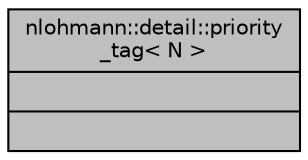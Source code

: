 digraph "nlohmann::detail::priority_tag&lt; N &gt;"
{
 // INTERACTIVE_SVG=YES
 // LATEX_PDF_SIZE
  edge [fontname="Helvetica",fontsize="10",labelfontname="Helvetica",labelfontsize="10"];
  node [fontname="Helvetica",fontsize="10",shape=record];
  Node1 [label="{nlohmann::detail::priority\l_tag\< N \>\n||}",height=0.2,width=0.4,color="black", fillcolor="grey75", style="filled", fontcolor="black",tooltip=" "];
}
